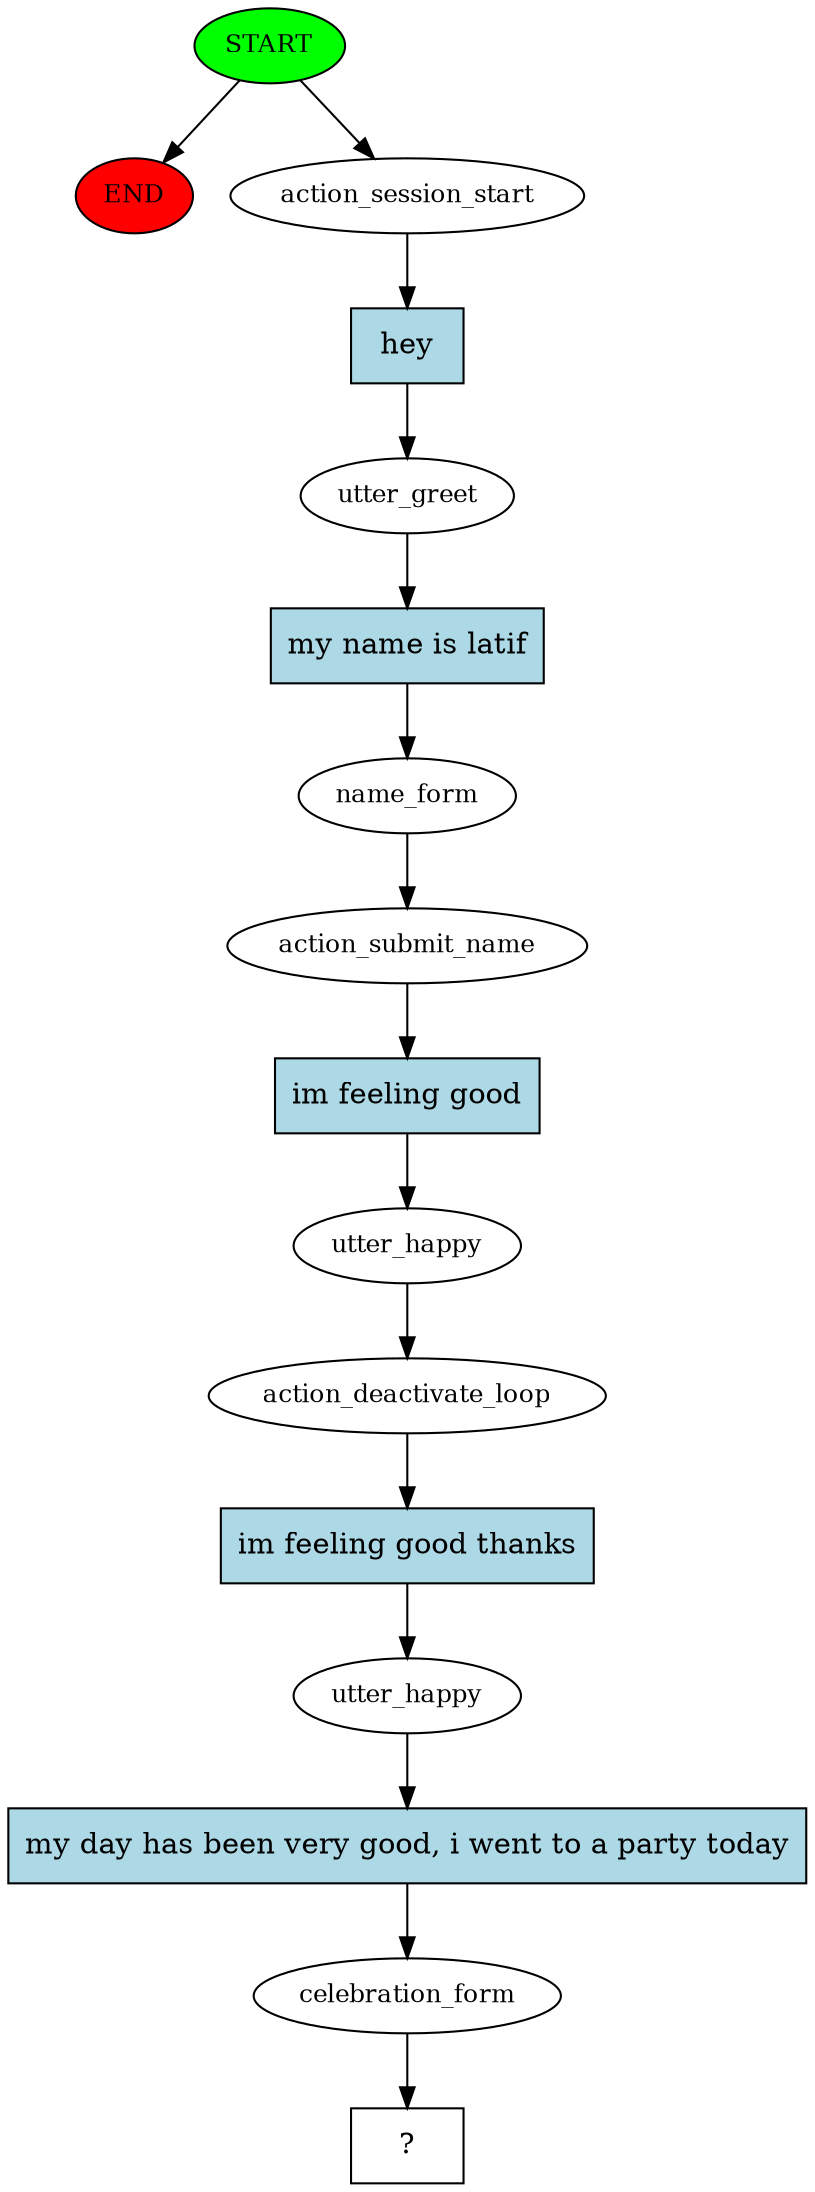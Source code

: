 digraph  {
0 [class="start active", fillcolor=green, fontsize=12, label=START, style=filled];
"-1" [class=end, fillcolor=red, fontsize=12, label=END, style=filled];
1 [class=active, fontsize=12, label=action_session_start];
2 [class=active, fontsize=12, label=utter_greet];
3 [class=active, fontsize=12, label=name_form];
4 [class=active, fontsize=12, label=action_submit_name];
5 [class=active, fontsize=12, label=utter_happy];
6 [class=active, fontsize=12, label=action_deactivate_loop];
7 [class=active, fontsize=12, label=utter_happy];
8 [class=active, fontsize=12, label=celebration_form];
9 [class="intent dashed active", label="  ?  ", shape=rect];
10 [class="intent active", fillcolor=lightblue, label=hey, shape=rect, style=filled];
11 [class="intent active", fillcolor=lightblue, label="my name is latif", shape=rect, style=filled];
12 [class="intent active", fillcolor=lightblue, label="im feeling good", shape=rect, style=filled];
13 [class="intent active", fillcolor=lightblue, label="im feeling good thanks", shape=rect, style=filled];
14 [class="intent active", fillcolor=lightblue, label="my day has been very good, i went to a party today", shape=rect, style=filled];
0 -> "-1"  [class="", key=NONE, label=""];
0 -> 1  [class=active, key=NONE, label=""];
1 -> 10  [class=active, key=0];
2 -> 11  [class=active, key=0];
3 -> 4  [class=active, key=NONE, label=""];
4 -> 12  [class=active, key=0];
5 -> 6  [class=active, key=NONE, label=""];
6 -> 13  [class=active, key=0];
7 -> 14  [class=active, key=0];
8 -> 9  [class=active, key=NONE, label=""];
10 -> 2  [class=active, key=0];
11 -> 3  [class=active, key=0];
12 -> 5  [class=active, key=0];
13 -> 7  [class=active, key=0];
14 -> 8  [class=active, key=0];
}
